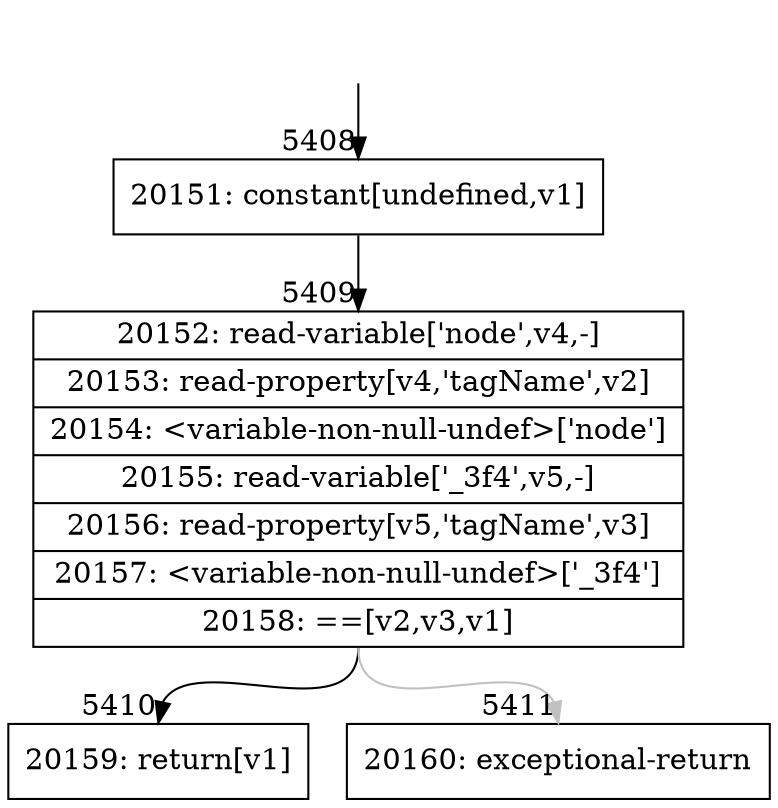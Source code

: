 digraph {
rankdir="TD"
BB_entry374[shape=none,label=""];
BB_entry374 -> BB5408 [tailport=s, headport=n, headlabel="    5408"]
BB5408 [shape=record label="{20151: constant[undefined,v1]}" ] 
BB5408 -> BB5409 [tailport=s, headport=n, headlabel="      5409"]
BB5409 [shape=record label="{20152: read-variable['node',v4,-]|20153: read-property[v4,'tagName',v2]|20154: \<variable-non-null-undef\>['node']|20155: read-variable['_3f4',v5,-]|20156: read-property[v5,'tagName',v3]|20157: \<variable-non-null-undef\>['_3f4']|20158: ==[v2,v3,v1]}" ] 
BB5409 -> BB5410 [tailport=s, headport=n, headlabel="      5410"]
BB5409 -> BB5411 [tailport=s, headport=n, color=gray, headlabel="      5411"]
BB5410 [shape=record label="{20159: return[v1]}" ] 
BB5411 [shape=record label="{20160: exceptional-return}" ] 
//#$~ 3799
}
